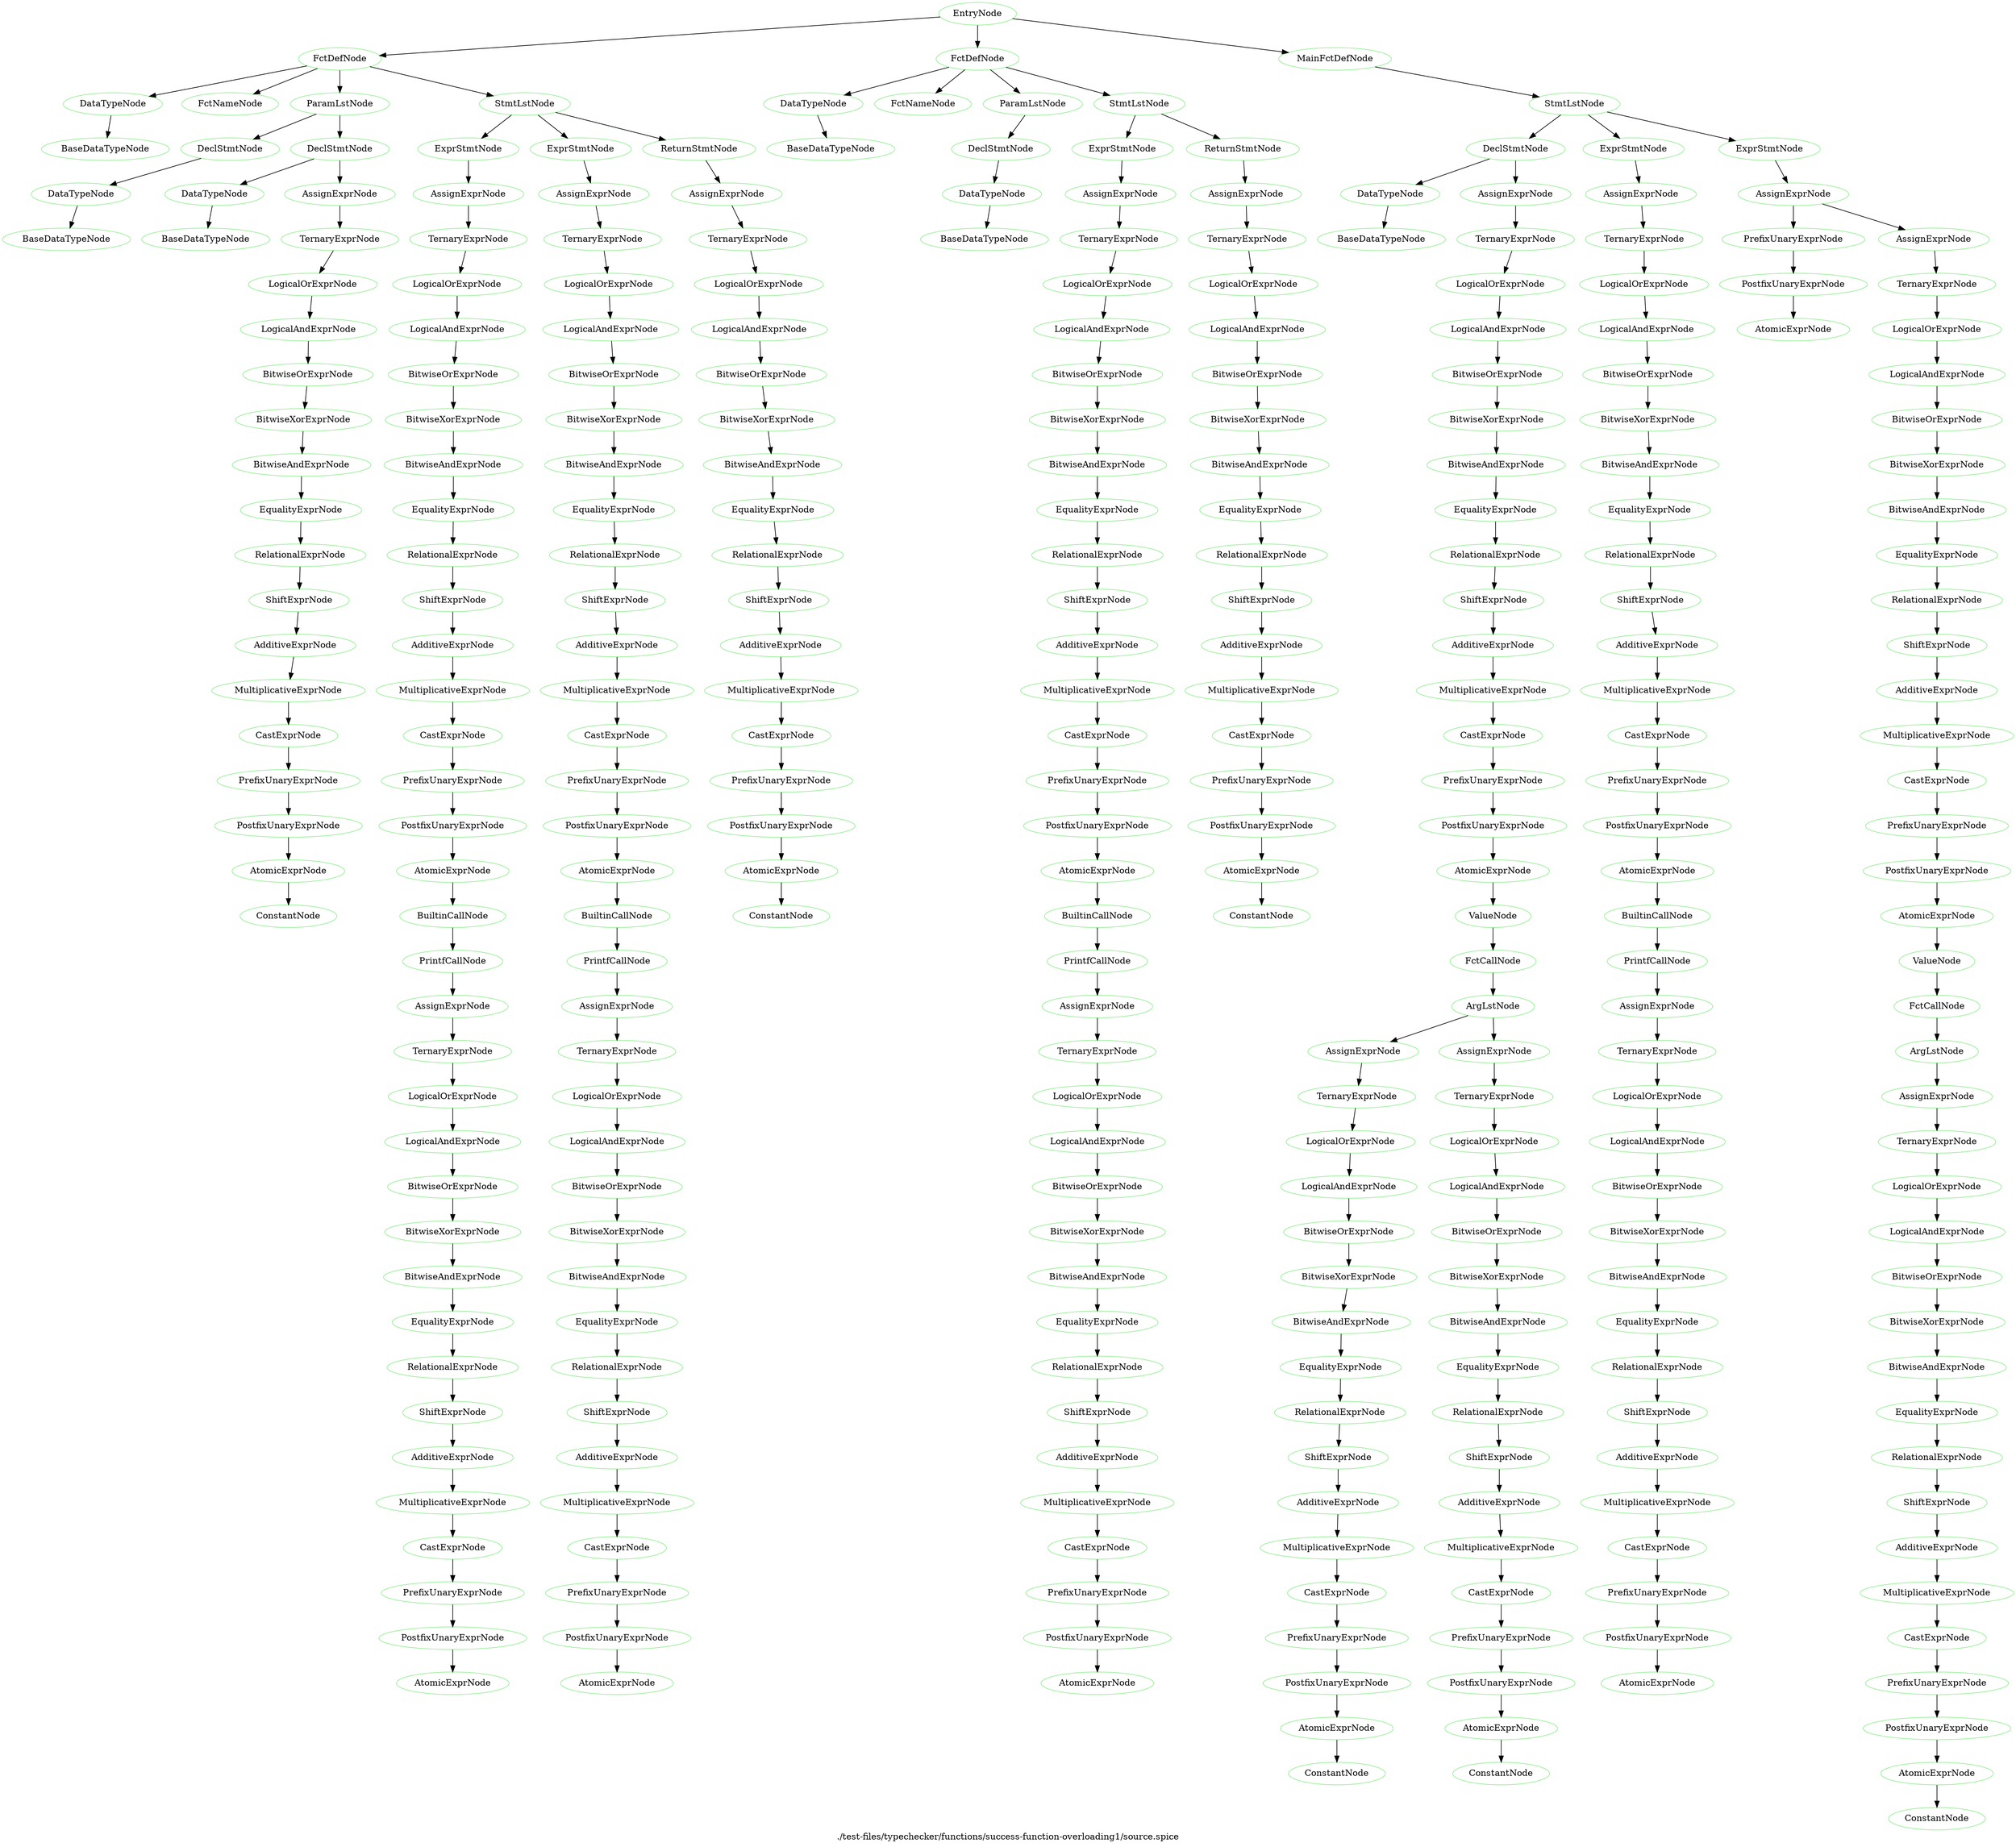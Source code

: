 digraph {
 rankdir="TB";
 label="./test-files/typechecker/functions/success-function-overloading1/source.spice";
 L1C1_EntryNode [color="lightgreen",label="EntryNode"];
 L1C1_FctDefNode [color="lightgreen",label="FctDefNode"];
 L1C1_EntryNode -> L1C1_FctDefNode;
 L1C3_DataTypeNode [color="lightgreen",label="DataTypeNode"];
 L1C1_FctDefNode -> L1C3_DataTypeNode;
 L1C3_BaseDataTypeNode [color="lightgreen",label="BaseDataTypeNode"];
 L1C3_DataTypeNode -> L1C3_BaseDataTypeNode;
 L1C11_FctNameNode [color="lightgreen",label="FctNameNode"];
 L1C1_FctDefNode -> L1C11_FctNameNode;
 L1C26_ParamLstNode [color="lightgreen",label="ParamLstNode"];
 L1C1_FctDefNode -> L1C26_ParamLstNode;
 L1C26_DeclStmtNode [color="lightgreen",label="DeclStmtNode"];
 L1C26_ParamLstNode -> L1C26_DeclStmtNode;
 L1C26_DataTypeNode [color="lightgreen",label="DataTypeNode"];
 L1C26_DeclStmtNode -> L1C26_DataTypeNode;
 L1C26_BaseDataTypeNode [color="lightgreen",label="BaseDataTypeNode"];
 L1C26_DataTypeNode -> L1C26_BaseDataTypeNode;
 L1C44_DeclStmtNode [color="lightgreen",label="DeclStmtNode"];
 L1C26_ParamLstNode -> L1C44_DeclStmtNode;
 L1C44_DataTypeNode [color="lightgreen",label="DataTypeNode"];
 L1C44_DeclStmtNode -> L1C44_DataTypeNode;
 L1C44_BaseDataTypeNode [color="lightgreen",label="BaseDataTypeNode"];
 L1C44_DataTypeNode -> L1C44_BaseDataTypeNode;
 L1C62_AssignExprNode [color="lightgreen",label="AssignExprNode"];
 L1C44_DeclStmtNode -> L1C62_AssignExprNode;
 L1C62_TernaryExprNode [color="lightgreen",label="TernaryExprNode"];
 L1C62_AssignExprNode -> L1C62_TernaryExprNode;
 L1C62_LogicalOrExprNode [color="lightgreen",label="LogicalOrExprNode"];
 L1C62_TernaryExprNode -> L1C62_LogicalOrExprNode;
 L1C62_LogicalAndExprNode [color="lightgreen",label="LogicalAndExprNode"];
 L1C62_LogicalOrExprNode -> L1C62_LogicalAndExprNode;
 L1C62_BitwiseOrExprNode [color="lightgreen",label="BitwiseOrExprNode"];
 L1C62_LogicalAndExprNode -> L1C62_BitwiseOrExprNode;
 L1C62_BitwiseXorExprNode [color="lightgreen",label="BitwiseXorExprNode"];
 L1C62_BitwiseOrExprNode -> L1C62_BitwiseXorExprNode;
 L1C62_BitwiseAndExprNode [color="lightgreen",label="BitwiseAndExprNode"];
 L1C62_BitwiseXorExprNode -> L1C62_BitwiseAndExprNode;
 L1C62_EqualityExprNode [color="lightgreen",label="EqualityExprNode"];
 L1C62_BitwiseAndExprNode -> L1C62_EqualityExprNode;
 L1C62_RelationalExprNode [color="lightgreen",label="RelationalExprNode"];
 L1C62_EqualityExprNode -> L1C62_RelationalExprNode;
 L1C62_ShiftExprNode [color="lightgreen",label="ShiftExprNode"];
 L1C62_RelationalExprNode -> L1C62_ShiftExprNode;
 L1C62_AdditiveExprNode [color="lightgreen",label="AdditiveExprNode"];
 L1C62_ShiftExprNode -> L1C62_AdditiveExprNode;
 L1C62_MultiplicativeExprNode [color="lightgreen",label="MultiplicativeExprNode"];
 L1C62_AdditiveExprNode -> L1C62_MultiplicativeExprNode;
 L1C62_CastExprNode [color="lightgreen",label="CastExprNode"];
 L1C62_MultiplicativeExprNode -> L1C62_CastExprNode;
 L1C62_PrefixUnaryExprNode [color="lightgreen",label="PrefixUnaryExprNode"];
 L1C62_CastExprNode -> L1C62_PrefixUnaryExprNode;
 L1C62_PostfixUnaryExprNode [color="lightgreen",label="PostfixUnaryExprNode"];
 L1C62_PrefixUnaryExprNode -> L1C62_PostfixUnaryExprNode;
 L1C62_AtomicExprNode [color="lightgreen",label="AtomicExprNode"];
 L1C62_PostfixUnaryExprNode -> L1C62_AtomicExprNode;
 L1C62_ConstantNode [color="lightgreen",label="ConstantNode"];
 L1C62_AtomicExprNode -> L1C62_ConstantNode;
 L1C68_StmtLstNode [color="lightgreen",label="StmtLstNode"];
 L1C1_FctDefNode -> L1C68_StmtLstNode;
 L2C5_ExprStmtNode [color="lightgreen",label="ExprStmtNode"];
 L1C68_StmtLstNode -> L2C5_ExprStmtNode;
 L2C5_AssignExprNode [color="lightgreen",label="AssignExprNode"];
 L2C5_ExprStmtNode -> L2C5_AssignExprNode;
 L2C5_TernaryExprNode [color="lightgreen",label="TernaryExprNode"];
 L2C5_AssignExprNode -> L2C5_TernaryExprNode;
 L2C5_LogicalOrExprNode [color="lightgreen",label="LogicalOrExprNode"];
 L2C5_TernaryExprNode -> L2C5_LogicalOrExprNode;
 L2C5_LogicalAndExprNode [color="lightgreen",label="LogicalAndExprNode"];
 L2C5_LogicalOrExprNode -> L2C5_LogicalAndExprNode;
 L2C5_BitwiseOrExprNode [color="lightgreen",label="BitwiseOrExprNode"];
 L2C5_LogicalAndExprNode -> L2C5_BitwiseOrExprNode;
 L2C5_BitwiseXorExprNode [color="lightgreen",label="BitwiseXorExprNode"];
 L2C5_BitwiseOrExprNode -> L2C5_BitwiseXorExprNode;
 L2C5_BitwiseAndExprNode [color="lightgreen",label="BitwiseAndExprNode"];
 L2C5_BitwiseXorExprNode -> L2C5_BitwiseAndExprNode;
 L2C5_EqualityExprNode [color="lightgreen",label="EqualityExprNode"];
 L2C5_BitwiseAndExprNode -> L2C5_EqualityExprNode;
 L2C5_RelationalExprNode [color="lightgreen",label="RelationalExprNode"];
 L2C5_EqualityExprNode -> L2C5_RelationalExprNode;
 L2C5_ShiftExprNode [color="lightgreen",label="ShiftExprNode"];
 L2C5_RelationalExprNode -> L2C5_ShiftExprNode;
 L2C5_AdditiveExprNode [color="lightgreen",label="AdditiveExprNode"];
 L2C5_ShiftExprNode -> L2C5_AdditiveExprNode;
 L2C5_MultiplicativeExprNode [color="lightgreen",label="MultiplicativeExprNode"];
 L2C5_AdditiveExprNode -> L2C5_MultiplicativeExprNode;
 L2C5_CastExprNode [color="lightgreen",label="CastExprNode"];
 L2C5_MultiplicativeExprNode -> L2C5_CastExprNode;
 L2C5_PrefixUnaryExprNode [color="lightgreen",label="PrefixUnaryExprNode"];
 L2C5_CastExprNode -> L2C5_PrefixUnaryExprNode;
 L2C5_PostfixUnaryExprNode [color="lightgreen",label="PostfixUnaryExprNode"];
 L2C5_PrefixUnaryExprNode -> L2C5_PostfixUnaryExprNode;
 L2C5_AtomicExprNode [color="lightgreen",label="AtomicExprNode"];
 L2C5_PostfixUnaryExprNode -> L2C5_AtomicExprNode;
 L2C5_BuiltinCallNode [color="lightgreen",label="BuiltinCallNode"];
 L2C5_AtomicExprNode -> L2C5_BuiltinCallNode;
 L2C5_PrintfCallNode [color="lightgreen",label="PrintfCallNode"];
 L2C5_BuiltinCallNode -> L2C5_PrintfCallNode;
 L2C31_AssignExprNode [color="lightgreen",label="AssignExprNode"];
 L2C5_PrintfCallNode -> L2C31_AssignExprNode;
 L2C31_TernaryExprNode [color="lightgreen",label="TernaryExprNode"];
 L2C31_AssignExprNode -> L2C31_TernaryExprNode;
 L2C31_LogicalOrExprNode [color="lightgreen",label="LogicalOrExprNode"];
 L2C31_TernaryExprNode -> L2C31_LogicalOrExprNode;
 L2C31_LogicalAndExprNode [color="lightgreen",label="LogicalAndExprNode"];
 L2C31_LogicalOrExprNode -> L2C31_LogicalAndExprNode;
 L2C31_BitwiseOrExprNode [color="lightgreen",label="BitwiseOrExprNode"];
 L2C31_LogicalAndExprNode -> L2C31_BitwiseOrExprNode;
 L2C31_BitwiseXorExprNode [color="lightgreen",label="BitwiseXorExprNode"];
 L2C31_BitwiseOrExprNode -> L2C31_BitwiseXorExprNode;
 L2C31_BitwiseAndExprNode [color="lightgreen",label="BitwiseAndExprNode"];
 L2C31_BitwiseXorExprNode -> L2C31_BitwiseAndExprNode;
 L2C31_EqualityExprNode [color="lightgreen",label="EqualityExprNode"];
 L2C31_BitwiseAndExprNode -> L2C31_EqualityExprNode;
 L2C31_RelationalExprNode [color="lightgreen",label="RelationalExprNode"];
 L2C31_EqualityExprNode -> L2C31_RelationalExprNode;
 L2C31_ShiftExprNode [color="lightgreen",label="ShiftExprNode"];
 L2C31_RelationalExprNode -> L2C31_ShiftExprNode;
 L2C31_AdditiveExprNode [color="lightgreen",label="AdditiveExprNode"];
 L2C31_ShiftExprNode -> L2C31_AdditiveExprNode;
 L2C31_MultiplicativeExprNode [color="lightgreen",label="MultiplicativeExprNode"];
 L2C31_AdditiveExprNode -> L2C31_MultiplicativeExprNode;
 L2C31_CastExprNode [color="lightgreen",label="CastExprNode"];
 L2C31_MultiplicativeExprNode -> L2C31_CastExprNode;
 L2C31_PrefixUnaryExprNode [color="lightgreen",label="PrefixUnaryExprNode"];
 L2C31_CastExprNode -> L2C31_PrefixUnaryExprNode;
 L2C31_PostfixUnaryExprNode [color="lightgreen",label="PostfixUnaryExprNode"];
 L2C31_PrefixUnaryExprNode -> L2C31_PostfixUnaryExprNode;
 L2C31_AtomicExprNode [color="lightgreen",label="AtomicExprNode"];
 L2C31_PostfixUnaryExprNode -> L2C31_AtomicExprNode;
 L3C5_ExprStmtNode [color="lightgreen",label="ExprStmtNode"];
 L1C68_StmtLstNode -> L3C5_ExprStmtNode;
 L3C5_AssignExprNode [color="lightgreen",label="AssignExprNode"];
 L3C5_ExprStmtNode -> L3C5_AssignExprNode;
 L3C5_TernaryExprNode [color="lightgreen",label="TernaryExprNode"];
 L3C5_AssignExprNode -> L3C5_TernaryExprNode;
 L3C5_LogicalOrExprNode [color="lightgreen",label="LogicalOrExprNode"];
 L3C5_TernaryExprNode -> L3C5_LogicalOrExprNode;
 L3C5_LogicalAndExprNode [color="lightgreen",label="LogicalAndExprNode"];
 L3C5_LogicalOrExprNode -> L3C5_LogicalAndExprNode;
 L3C5_BitwiseOrExprNode [color="lightgreen",label="BitwiseOrExprNode"];
 L3C5_LogicalAndExprNode -> L3C5_BitwiseOrExprNode;
 L3C5_BitwiseXorExprNode [color="lightgreen",label="BitwiseXorExprNode"];
 L3C5_BitwiseOrExprNode -> L3C5_BitwiseXorExprNode;
 L3C5_BitwiseAndExprNode [color="lightgreen",label="BitwiseAndExprNode"];
 L3C5_BitwiseXorExprNode -> L3C5_BitwiseAndExprNode;
 L3C5_EqualityExprNode [color="lightgreen",label="EqualityExprNode"];
 L3C5_BitwiseAndExprNode -> L3C5_EqualityExprNode;
 L3C5_RelationalExprNode [color="lightgreen",label="RelationalExprNode"];
 L3C5_EqualityExprNode -> L3C5_RelationalExprNode;
 L3C5_ShiftExprNode [color="lightgreen",label="ShiftExprNode"];
 L3C5_RelationalExprNode -> L3C5_ShiftExprNode;
 L3C5_AdditiveExprNode [color="lightgreen",label="AdditiveExprNode"];
 L3C5_ShiftExprNode -> L3C5_AdditiveExprNode;
 L3C5_MultiplicativeExprNode [color="lightgreen",label="MultiplicativeExprNode"];
 L3C5_AdditiveExprNode -> L3C5_MultiplicativeExprNode;
 L3C5_CastExprNode [color="lightgreen",label="CastExprNode"];
 L3C5_MultiplicativeExprNode -> L3C5_CastExprNode;
 L3C5_PrefixUnaryExprNode [color="lightgreen",label="PrefixUnaryExprNode"];
 L3C5_CastExprNode -> L3C5_PrefixUnaryExprNode;
 L3C5_PostfixUnaryExprNode [color="lightgreen",label="PostfixUnaryExprNode"];
 L3C5_PrefixUnaryExprNode -> L3C5_PostfixUnaryExprNode;
 L3C5_AtomicExprNode [color="lightgreen",label="AtomicExprNode"];
 L3C5_PostfixUnaryExprNode -> L3C5_AtomicExprNode;
 L3C5_BuiltinCallNode [color="lightgreen",label="BuiltinCallNode"];
 L3C5_AtomicExprNode -> L3C5_BuiltinCallNode;
 L3C5_PrintfCallNode [color="lightgreen",label="PrintfCallNode"];
 L3C5_BuiltinCallNode -> L3C5_PrintfCallNode;
 L3C30_AssignExprNode [color="lightgreen",label="AssignExprNode"];
 L3C5_PrintfCallNode -> L3C30_AssignExprNode;
 L3C30_TernaryExprNode [color="lightgreen",label="TernaryExprNode"];
 L3C30_AssignExprNode -> L3C30_TernaryExprNode;
 L3C30_LogicalOrExprNode [color="lightgreen",label="LogicalOrExprNode"];
 L3C30_TernaryExprNode -> L3C30_LogicalOrExprNode;
 L3C30_LogicalAndExprNode [color="lightgreen",label="LogicalAndExprNode"];
 L3C30_LogicalOrExprNode -> L3C30_LogicalAndExprNode;
 L3C30_BitwiseOrExprNode [color="lightgreen",label="BitwiseOrExprNode"];
 L3C30_LogicalAndExprNode -> L3C30_BitwiseOrExprNode;
 L3C30_BitwiseXorExprNode [color="lightgreen",label="BitwiseXorExprNode"];
 L3C30_BitwiseOrExprNode -> L3C30_BitwiseXorExprNode;
 L3C30_BitwiseAndExprNode [color="lightgreen",label="BitwiseAndExprNode"];
 L3C30_BitwiseXorExprNode -> L3C30_BitwiseAndExprNode;
 L3C30_EqualityExprNode [color="lightgreen",label="EqualityExprNode"];
 L3C30_BitwiseAndExprNode -> L3C30_EqualityExprNode;
 L3C30_RelationalExprNode [color="lightgreen",label="RelationalExprNode"];
 L3C30_EqualityExprNode -> L3C30_RelationalExprNode;
 L3C30_ShiftExprNode [color="lightgreen",label="ShiftExprNode"];
 L3C30_RelationalExprNode -> L3C30_ShiftExprNode;
 L3C30_AdditiveExprNode [color="lightgreen",label="AdditiveExprNode"];
 L3C30_ShiftExprNode -> L3C30_AdditiveExprNode;
 L3C30_MultiplicativeExprNode [color="lightgreen",label="MultiplicativeExprNode"];
 L3C30_AdditiveExprNode -> L3C30_MultiplicativeExprNode;
 L3C30_CastExprNode [color="lightgreen",label="CastExprNode"];
 L3C30_MultiplicativeExprNode -> L3C30_CastExprNode;
 L3C30_PrefixUnaryExprNode [color="lightgreen",label="PrefixUnaryExprNode"];
 L3C30_CastExprNode -> L3C30_PrefixUnaryExprNode;
 L3C30_PostfixUnaryExprNode [color="lightgreen",label="PostfixUnaryExprNode"];
 L3C30_PrefixUnaryExprNode -> L3C30_PostfixUnaryExprNode;
 L3C30_AtomicExprNode [color="lightgreen",label="AtomicExprNode"];
 L3C30_PostfixUnaryExprNode -> L3C30_AtomicExprNode;
 L4C5_ReturnStmtNode [color="lightgreen",label="ReturnStmtNode"];
 L1C68_StmtLstNode -> L4C5_ReturnStmtNode;
 L4C12_AssignExprNode [color="lightgreen",label="AssignExprNode"];
 L4C5_ReturnStmtNode -> L4C12_AssignExprNode;
 L4C12_TernaryExprNode [color="lightgreen",label="TernaryExprNode"];
 L4C12_AssignExprNode -> L4C12_TernaryExprNode;
 L4C12_LogicalOrExprNode [color="lightgreen",label="LogicalOrExprNode"];
 L4C12_TernaryExprNode -> L4C12_LogicalOrExprNode;
 L4C12_LogicalAndExprNode [color="lightgreen",label="LogicalAndExprNode"];
 L4C12_LogicalOrExprNode -> L4C12_LogicalAndExprNode;
 L4C12_BitwiseOrExprNode [color="lightgreen",label="BitwiseOrExprNode"];
 L4C12_LogicalAndExprNode -> L4C12_BitwiseOrExprNode;
 L4C12_BitwiseXorExprNode [color="lightgreen",label="BitwiseXorExprNode"];
 L4C12_BitwiseOrExprNode -> L4C12_BitwiseXorExprNode;
 L4C12_BitwiseAndExprNode [color="lightgreen",label="BitwiseAndExprNode"];
 L4C12_BitwiseXorExprNode -> L4C12_BitwiseAndExprNode;
 L4C12_EqualityExprNode [color="lightgreen",label="EqualityExprNode"];
 L4C12_BitwiseAndExprNode -> L4C12_EqualityExprNode;
 L4C12_RelationalExprNode [color="lightgreen",label="RelationalExprNode"];
 L4C12_EqualityExprNode -> L4C12_RelationalExprNode;
 L4C12_ShiftExprNode [color="lightgreen",label="ShiftExprNode"];
 L4C12_RelationalExprNode -> L4C12_ShiftExprNode;
 L4C12_AdditiveExprNode [color="lightgreen",label="AdditiveExprNode"];
 L4C12_ShiftExprNode -> L4C12_AdditiveExprNode;
 L4C12_MultiplicativeExprNode [color="lightgreen",label="MultiplicativeExprNode"];
 L4C12_AdditiveExprNode -> L4C12_MultiplicativeExprNode;
 L4C12_CastExprNode [color="lightgreen",label="CastExprNode"];
 L4C12_MultiplicativeExprNode -> L4C12_CastExprNode;
 L4C12_PrefixUnaryExprNode [color="lightgreen",label="PrefixUnaryExprNode"];
 L4C12_CastExprNode -> L4C12_PrefixUnaryExprNode;
 L4C12_PostfixUnaryExprNode [color="lightgreen",label="PostfixUnaryExprNode"];
 L4C12_PrefixUnaryExprNode -> L4C12_PostfixUnaryExprNode;
 L4C12_AtomicExprNode [color="lightgreen",label="AtomicExprNode"];
 L4C12_PostfixUnaryExprNode -> L4C12_AtomicExprNode;
 L4C12_ConstantNode [color="lightgreen",label="ConstantNode"];
 L4C12_AtomicExprNode -> L4C12_ConstantNode;
 L7C1_FctDefNode [color="lightgreen",label="FctDefNode"];
 L1C1_EntryNode -> L7C1_FctDefNode;
 L7C3_DataTypeNode [color="lightgreen",label="DataTypeNode"];
 L7C1_FctDefNode -> L7C3_DataTypeNode;
 L7C3_BaseDataTypeNode [color="lightgreen",label="BaseDataTypeNode"];
 L7C3_DataTypeNode -> L7C3_BaseDataTypeNode;
 L7C11_FctNameNode [color="lightgreen",label="FctNameNode"];
 L7C1_FctDefNode -> L7C11_FctNameNode;
 L7C26_ParamLstNode [color="lightgreen",label="ParamLstNode"];
 L7C1_FctDefNode -> L7C26_ParamLstNode;
 L7C26_DeclStmtNode [color="lightgreen",label="DeclStmtNode"];
 L7C26_ParamLstNode -> L7C26_DeclStmtNode;
 L7C26_DataTypeNode [color="lightgreen",label="DataTypeNode"];
 L7C26_DeclStmtNode -> L7C26_DataTypeNode;
 L7C26_BaseDataTypeNode [color="lightgreen",label="BaseDataTypeNode"];
 L7C26_DataTypeNode -> L7C26_BaseDataTypeNode;
 L7C45_StmtLstNode [color="lightgreen",label="StmtLstNode"];
 L7C1_FctDefNode -> L7C45_StmtLstNode;
 L8C5_ExprStmtNode [color="lightgreen",label="ExprStmtNode"];
 L7C45_StmtLstNode -> L8C5_ExprStmtNode;
 L8C5_AssignExprNode [color="lightgreen",label="AssignExprNode"];
 L8C5_ExprStmtNode -> L8C5_AssignExprNode;
 L8C5_TernaryExprNode [color="lightgreen",label="TernaryExprNode"];
 L8C5_AssignExprNode -> L8C5_TernaryExprNode;
 L8C5_LogicalOrExprNode [color="lightgreen",label="LogicalOrExprNode"];
 L8C5_TernaryExprNode -> L8C5_LogicalOrExprNode;
 L8C5_LogicalAndExprNode [color="lightgreen",label="LogicalAndExprNode"];
 L8C5_LogicalOrExprNode -> L8C5_LogicalAndExprNode;
 L8C5_BitwiseOrExprNode [color="lightgreen",label="BitwiseOrExprNode"];
 L8C5_LogicalAndExprNode -> L8C5_BitwiseOrExprNode;
 L8C5_BitwiseXorExprNode [color="lightgreen",label="BitwiseXorExprNode"];
 L8C5_BitwiseOrExprNode -> L8C5_BitwiseXorExprNode;
 L8C5_BitwiseAndExprNode [color="lightgreen",label="BitwiseAndExprNode"];
 L8C5_BitwiseXorExprNode -> L8C5_BitwiseAndExprNode;
 L8C5_EqualityExprNode [color="lightgreen",label="EqualityExprNode"];
 L8C5_BitwiseAndExprNode -> L8C5_EqualityExprNode;
 L8C5_RelationalExprNode [color="lightgreen",label="RelationalExprNode"];
 L8C5_EqualityExprNode -> L8C5_RelationalExprNode;
 L8C5_ShiftExprNode [color="lightgreen",label="ShiftExprNode"];
 L8C5_RelationalExprNode -> L8C5_ShiftExprNode;
 L8C5_AdditiveExprNode [color="lightgreen",label="AdditiveExprNode"];
 L8C5_ShiftExprNode -> L8C5_AdditiveExprNode;
 L8C5_MultiplicativeExprNode [color="lightgreen",label="MultiplicativeExprNode"];
 L8C5_AdditiveExprNode -> L8C5_MultiplicativeExprNode;
 L8C5_CastExprNode [color="lightgreen",label="CastExprNode"];
 L8C5_MultiplicativeExprNode -> L8C5_CastExprNode;
 L8C5_PrefixUnaryExprNode [color="lightgreen",label="PrefixUnaryExprNode"];
 L8C5_CastExprNode -> L8C5_PrefixUnaryExprNode;
 L8C5_PostfixUnaryExprNode [color="lightgreen",label="PostfixUnaryExprNode"];
 L8C5_PrefixUnaryExprNode -> L8C5_PostfixUnaryExprNode;
 L8C5_AtomicExprNode [color="lightgreen",label="AtomicExprNode"];
 L8C5_PostfixUnaryExprNode -> L8C5_AtomicExprNode;
 L8C5_BuiltinCallNode [color="lightgreen",label="BuiltinCallNode"];
 L8C5_AtomicExprNode -> L8C5_BuiltinCallNode;
 L8C5_PrintfCallNode [color="lightgreen",label="PrintfCallNode"];
 L8C5_BuiltinCallNode -> L8C5_PrintfCallNode;
 L8C26_AssignExprNode [color="lightgreen",label="AssignExprNode"];
 L8C5_PrintfCallNode -> L8C26_AssignExprNode;
 L8C26_TernaryExprNode [color="lightgreen",label="TernaryExprNode"];
 L8C26_AssignExprNode -> L8C26_TernaryExprNode;
 L8C26_LogicalOrExprNode [color="lightgreen",label="LogicalOrExprNode"];
 L8C26_TernaryExprNode -> L8C26_LogicalOrExprNode;
 L8C26_LogicalAndExprNode [color="lightgreen",label="LogicalAndExprNode"];
 L8C26_LogicalOrExprNode -> L8C26_LogicalAndExprNode;
 L8C26_BitwiseOrExprNode [color="lightgreen",label="BitwiseOrExprNode"];
 L8C26_LogicalAndExprNode -> L8C26_BitwiseOrExprNode;
 L8C26_BitwiseXorExprNode [color="lightgreen",label="BitwiseXorExprNode"];
 L8C26_BitwiseOrExprNode -> L8C26_BitwiseXorExprNode;
 L8C26_BitwiseAndExprNode [color="lightgreen",label="BitwiseAndExprNode"];
 L8C26_BitwiseXorExprNode -> L8C26_BitwiseAndExprNode;
 L8C26_EqualityExprNode [color="lightgreen",label="EqualityExprNode"];
 L8C26_BitwiseAndExprNode -> L8C26_EqualityExprNode;
 L8C26_RelationalExprNode [color="lightgreen",label="RelationalExprNode"];
 L8C26_EqualityExprNode -> L8C26_RelationalExprNode;
 L8C26_ShiftExprNode [color="lightgreen",label="ShiftExprNode"];
 L8C26_RelationalExprNode -> L8C26_ShiftExprNode;
 L8C26_AdditiveExprNode [color="lightgreen",label="AdditiveExprNode"];
 L8C26_ShiftExprNode -> L8C26_AdditiveExprNode;
 L8C26_MultiplicativeExprNode [color="lightgreen",label="MultiplicativeExprNode"];
 L8C26_AdditiveExprNode -> L8C26_MultiplicativeExprNode;
 L8C26_CastExprNode [color="lightgreen",label="CastExprNode"];
 L8C26_MultiplicativeExprNode -> L8C26_CastExprNode;
 L8C26_PrefixUnaryExprNode [color="lightgreen",label="PrefixUnaryExprNode"];
 L8C26_CastExprNode -> L8C26_PrefixUnaryExprNode;
 L8C26_PostfixUnaryExprNode [color="lightgreen",label="PostfixUnaryExprNode"];
 L8C26_PrefixUnaryExprNode -> L8C26_PostfixUnaryExprNode;
 L8C26_AtomicExprNode [color="lightgreen",label="AtomicExprNode"];
 L8C26_PostfixUnaryExprNode -> L8C26_AtomicExprNode;
 L9C5_ReturnStmtNode [color="lightgreen",label="ReturnStmtNode"];
 L7C45_StmtLstNode -> L9C5_ReturnStmtNode;
 L9C12_AssignExprNode [color="lightgreen",label="AssignExprNode"];
 L9C5_ReturnStmtNode -> L9C12_AssignExprNode;
 L9C12_TernaryExprNode [color="lightgreen",label="TernaryExprNode"];
 L9C12_AssignExprNode -> L9C12_TernaryExprNode;
 L9C12_LogicalOrExprNode [color="lightgreen",label="LogicalOrExprNode"];
 L9C12_TernaryExprNode -> L9C12_LogicalOrExprNode;
 L9C12_LogicalAndExprNode [color="lightgreen",label="LogicalAndExprNode"];
 L9C12_LogicalOrExprNode -> L9C12_LogicalAndExprNode;
 L9C12_BitwiseOrExprNode [color="lightgreen",label="BitwiseOrExprNode"];
 L9C12_LogicalAndExprNode -> L9C12_BitwiseOrExprNode;
 L9C12_BitwiseXorExprNode [color="lightgreen",label="BitwiseXorExprNode"];
 L9C12_BitwiseOrExprNode -> L9C12_BitwiseXorExprNode;
 L9C12_BitwiseAndExprNode [color="lightgreen",label="BitwiseAndExprNode"];
 L9C12_BitwiseXorExprNode -> L9C12_BitwiseAndExprNode;
 L9C12_EqualityExprNode [color="lightgreen",label="EqualityExprNode"];
 L9C12_BitwiseAndExprNode -> L9C12_EqualityExprNode;
 L9C12_RelationalExprNode [color="lightgreen",label="RelationalExprNode"];
 L9C12_EqualityExprNode -> L9C12_RelationalExprNode;
 L9C12_ShiftExprNode [color="lightgreen",label="ShiftExprNode"];
 L9C12_RelationalExprNode -> L9C12_ShiftExprNode;
 L9C12_AdditiveExprNode [color="lightgreen",label="AdditiveExprNode"];
 L9C12_ShiftExprNode -> L9C12_AdditiveExprNode;
 L9C12_MultiplicativeExprNode [color="lightgreen",label="MultiplicativeExprNode"];
 L9C12_AdditiveExprNode -> L9C12_MultiplicativeExprNode;
 L9C12_CastExprNode [color="lightgreen",label="CastExprNode"];
 L9C12_MultiplicativeExprNode -> L9C12_CastExprNode;
 L9C12_PrefixUnaryExprNode [color="lightgreen",label="PrefixUnaryExprNode"];
 L9C12_CastExprNode -> L9C12_PrefixUnaryExprNode;
 L9C12_PostfixUnaryExprNode [color="lightgreen",label="PostfixUnaryExprNode"];
 L9C12_PrefixUnaryExprNode -> L9C12_PostfixUnaryExprNode;
 L9C12_AtomicExprNode [color="lightgreen",label="AtomicExprNode"];
 L9C12_PostfixUnaryExprNode -> L9C12_AtomicExprNode;
 L9C12_ConstantNode [color="lightgreen",label="ConstantNode"];
 L9C12_AtomicExprNode -> L9C12_ConstantNode;
 L12C1_MainFctDefNode [color="lightgreen",label="MainFctDefNode"];
 L1C1_EntryNode -> L12C1_MainFctDefNode;
 L12C15_StmtLstNode [color="lightgreen",label="StmtLstNode"];
 L12C1_MainFctDefNode -> L12C15_StmtLstNode;
 L13C5_DeclStmtNode [color="lightgreen",label="DeclStmtNode"];
 L12C15_StmtLstNode -> L13C5_DeclStmtNode;
 L13C5_DataTypeNode [color="lightgreen",label="DataTypeNode"];
 L13C5_DeclStmtNode -> L13C5_DataTypeNode;
 L13C5_BaseDataTypeNode [color="lightgreen",label="BaseDataTypeNode"];
 L13C5_DataTypeNode -> L13C5_BaseDataTypeNode;
 L13C15_AssignExprNode [color="lightgreen",label="AssignExprNode"];
 L13C5_DeclStmtNode -> L13C15_AssignExprNode;
 L13C15_TernaryExprNode [color="lightgreen",label="TernaryExprNode"];
 L13C15_AssignExprNode -> L13C15_TernaryExprNode;
 L13C15_LogicalOrExprNode [color="lightgreen",label="LogicalOrExprNode"];
 L13C15_TernaryExprNode -> L13C15_LogicalOrExprNode;
 L13C15_LogicalAndExprNode [color="lightgreen",label="LogicalAndExprNode"];
 L13C15_LogicalOrExprNode -> L13C15_LogicalAndExprNode;
 L13C15_BitwiseOrExprNode [color="lightgreen",label="BitwiseOrExprNode"];
 L13C15_LogicalAndExprNode -> L13C15_BitwiseOrExprNode;
 L13C15_BitwiseXorExprNode [color="lightgreen",label="BitwiseXorExprNode"];
 L13C15_BitwiseOrExprNode -> L13C15_BitwiseXorExprNode;
 L13C15_BitwiseAndExprNode [color="lightgreen",label="BitwiseAndExprNode"];
 L13C15_BitwiseXorExprNode -> L13C15_BitwiseAndExprNode;
 L13C15_EqualityExprNode [color="lightgreen",label="EqualityExprNode"];
 L13C15_BitwiseAndExprNode -> L13C15_EqualityExprNode;
 L13C15_RelationalExprNode [color="lightgreen",label="RelationalExprNode"];
 L13C15_EqualityExprNode -> L13C15_RelationalExprNode;
 L13C15_ShiftExprNode [color="lightgreen",label="ShiftExprNode"];
 L13C15_RelationalExprNode -> L13C15_ShiftExprNode;
 L13C15_AdditiveExprNode [color="lightgreen",label="AdditiveExprNode"];
 L13C15_ShiftExprNode -> L13C15_AdditiveExprNode;
 L13C15_MultiplicativeExprNode [color="lightgreen",label="MultiplicativeExprNode"];
 L13C15_AdditiveExprNode -> L13C15_MultiplicativeExprNode;
 L13C15_CastExprNode [color="lightgreen",label="CastExprNode"];
 L13C15_MultiplicativeExprNode -> L13C15_CastExprNode;
 L13C15_PrefixUnaryExprNode [color="lightgreen",label="PrefixUnaryExprNode"];
 L13C15_CastExprNode -> L13C15_PrefixUnaryExprNode;
 L13C15_PostfixUnaryExprNode [color="lightgreen",label="PostfixUnaryExprNode"];
 L13C15_PrefixUnaryExprNode -> L13C15_PostfixUnaryExprNode;
 L13C15_AtomicExprNode [color="lightgreen",label="AtomicExprNode"];
 L13C15_PostfixUnaryExprNode -> L13C15_AtomicExprNode;
 L13C15_ValueNode [color="lightgreen",label="ValueNode"];
 L13C15_AtomicExprNode -> L13C15_ValueNode;
 L13C15_FctCallNode [color="lightgreen",label="FctCallNode"];
 L13C15_ValueNode -> L13C15_FctCallNode;
 L13C30_ArgLstNode [color="lightgreen",label="ArgLstNode"];
 L13C15_FctCallNode -> L13C30_ArgLstNode;
 L13C30_AssignExprNode [color="lightgreen",label="AssignExprNode"];
 L13C30_ArgLstNode -> L13C30_AssignExprNode;
 L13C30_TernaryExprNode [color="lightgreen",label="TernaryExprNode"];
 L13C30_AssignExprNode -> L13C30_TernaryExprNode;
 L13C30_LogicalOrExprNode [color="lightgreen",label="LogicalOrExprNode"];
 L13C30_TernaryExprNode -> L13C30_LogicalOrExprNode;
 L13C30_LogicalAndExprNode [color="lightgreen",label="LogicalAndExprNode"];
 L13C30_LogicalOrExprNode -> L13C30_LogicalAndExprNode;
 L13C30_BitwiseOrExprNode [color="lightgreen",label="BitwiseOrExprNode"];
 L13C30_LogicalAndExprNode -> L13C30_BitwiseOrExprNode;
 L13C30_BitwiseXorExprNode [color="lightgreen",label="BitwiseXorExprNode"];
 L13C30_BitwiseOrExprNode -> L13C30_BitwiseXorExprNode;
 L13C30_BitwiseAndExprNode [color="lightgreen",label="BitwiseAndExprNode"];
 L13C30_BitwiseXorExprNode -> L13C30_BitwiseAndExprNode;
 L13C30_EqualityExprNode [color="lightgreen",label="EqualityExprNode"];
 L13C30_BitwiseAndExprNode -> L13C30_EqualityExprNode;
 L13C30_RelationalExprNode [color="lightgreen",label="RelationalExprNode"];
 L13C30_EqualityExprNode -> L13C30_RelationalExprNode;
 L13C30_ShiftExprNode [color="lightgreen",label="ShiftExprNode"];
 L13C30_RelationalExprNode -> L13C30_ShiftExprNode;
 L13C30_AdditiveExprNode [color="lightgreen",label="AdditiveExprNode"];
 L13C30_ShiftExprNode -> L13C30_AdditiveExprNode;
 L13C30_MultiplicativeExprNode [color="lightgreen",label="MultiplicativeExprNode"];
 L13C30_AdditiveExprNode -> L13C30_MultiplicativeExprNode;
 L13C30_CastExprNode [color="lightgreen",label="CastExprNode"];
 L13C30_MultiplicativeExprNode -> L13C30_CastExprNode;
 L13C30_PrefixUnaryExprNode [color="lightgreen",label="PrefixUnaryExprNode"];
 L13C30_CastExprNode -> L13C30_PrefixUnaryExprNode;
 L13C30_PostfixUnaryExprNode [color="lightgreen",label="PostfixUnaryExprNode"];
 L13C30_PrefixUnaryExprNode -> L13C30_PostfixUnaryExprNode;
 L13C30_AtomicExprNode [color="lightgreen",label="AtomicExprNode"];
 L13C30_PostfixUnaryExprNode -> L13C30_AtomicExprNode;
 L13C30_ConstantNode [color="lightgreen",label="ConstantNode"];
 L13C30_AtomicExprNode -> L13C30_ConstantNode;
 L13C33_AssignExprNode [color="lightgreen",label="AssignExprNode"];
 L13C30_ArgLstNode -> L13C33_AssignExprNode;
 L13C33_TernaryExprNode [color="lightgreen",label="TernaryExprNode"];
 L13C33_AssignExprNode -> L13C33_TernaryExprNode;
 L13C33_LogicalOrExprNode [color="lightgreen",label="LogicalOrExprNode"];
 L13C33_TernaryExprNode -> L13C33_LogicalOrExprNode;
 L13C33_LogicalAndExprNode [color="lightgreen",label="LogicalAndExprNode"];
 L13C33_LogicalOrExprNode -> L13C33_LogicalAndExprNode;
 L13C33_BitwiseOrExprNode [color="lightgreen",label="BitwiseOrExprNode"];
 L13C33_LogicalAndExprNode -> L13C33_BitwiseOrExprNode;
 L13C33_BitwiseXorExprNode [color="lightgreen",label="BitwiseXorExprNode"];
 L13C33_BitwiseOrExprNode -> L13C33_BitwiseXorExprNode;
 L13C33_BitwiseAndExprNode [color="lightgreen",label="BitwiseAndExprNode"];
 L13C33_BitwiseXorExprNode -> L13C33_BitwiseAndExprNode;
 L13C33_EqualityExprNode [color="lightgreen",label="EqualityExprNode"];
 L13C33_BitwiseAndExprNode -> L13C33_EqualityExprNode;
 L13C33_RelationalExprNode [color="lightgreen",label="RelationalExprNode"];
 L13C33_EqualityExprNode -> L13C33_RelationalExprNode;
 L13C33_ShiftExprNode [color="lightgreen",label="ShiftExprNode"];
 L13C33_RelationalExprNode -> L13C33_ShiftExprNode;
 L13C33_AdditiveExprNode [color="lightgreen",label="AdditiveExprNode"];
 L13C33_ShiftExprNode -> L13C33_AdditiveExprNode;
 L13C33_MultiplicativeExprNode [color="lightgreen",label="MultiplicativeExprNode"];
 L13C33_AdditiveExprNode -> L13C33_MultiplicativeExprNode;
 L13C33_CastExprNode [color="lightgreen",label="CastExprNode"];
 L13C33_MultiplicativeExprNode -> L13C33_CastExprNode;
 L13C33_PrefixUnaryExprNode [color="lightgreen",label="PrefixUnaryExprNode"];
 L13C33_CastExprNode -> L13C33_PrefixUnaryExprNode;
 L13C33_PostfixUnaryExprNode [color="lightgreen",label="PostfixUnaryExprNode"];
 L13C33_PrefixUnaryExprNode -> L13C33_PostfixUnaryExprNode;
 L13C33_AtomicExprNode [color="lightgreen",label="AtomicExprNode"];
 L13C33_PostfixUnaryExprNode -> L13C33_AtomicExprNode;
 L13C33_ConstantNode [color="lightgreen",label="ConstantNode"];
 L13C33_AtomicExprNode -> L13C33_ConstantNode;
 L14C5_ExprStmtNode [color="lightgreen",label="ExprStmtNode"];
 L12C15_StmtLstNode -> L14C5_ExprStmtNode;
 L14C5_AssignExprNode [color="lightgreen",label="AssignExprNode"];
 L14C5_ExprStmtNode -> L14C5_AssignExprNode;
 L14C5_TernaryExprNode [color="lightgreen",label="TernaryExprNode"];
 L14C5_AssignExprNode -> L14C5_TernaryExprNode;
 L14C5_LogicalOrExprNode [color="lightgreen",label="LogicalOrExprNode"];
 L14C5_TernaryExprNode -> L14C5_LogicalOrExprNode;
 L14C5_LogicalAndExprNode [color="lightgreen",label="LogicalAndExprNode"];
 L14C5_LogicalOrExprNode -> L14C5_LogicalAndExprNode;
 L14C5_BitwiseOrExprNode [color="lightgreen",label="BitwiseOrExprNode"];
 L14C5_LogicalAndExprNode -> L14C5_BitwiseOrExprNode;
 L14C5_BitwiseXorExprNode [color="lightgreen",label="BitwiseXorExprNode"];
 L14C5_BitwiseOrExprNode -> L14C5_BitwiseXorExprNode;
 L14C5_BitwiseAndExprNode [color="lightgreen",label="BitwiseAndExprNode"];
 L14C5_BitwiseXorExprNode -> L14C5_BitwiseAndExprNode;
 L14C5_EqualityExprNode [color="lightgreen",label="EqualityExprNode"];
 L14C5_BitwiseAndExprNode -> L14C5_EqualityExprNode;
 L14C5_RelationalExprNode [color="lightgreen",label="RelationalExprNode"];
 L14C5_EqualityExprNode -> L14C5_RelationalExprNode;
 L14C5_ShiftExprNode [color="lightgreen",label="ShiftExprNode"];
 L14C5_RelationalExprNode -> L14C5_ShiftExprNode;
 L14C5_AdditiveExprNode [color="lightgreen",label="AdditiveExprNode"];
 L14C5_ShiftExprNode -> L14C5_AdditiveExprNode;
 L14C5_MultiplicativeExprNode [color="lightgreen",label="MultiplicativeExprNode"];
 L14C5_AdditiveExprNode -> L14C5_MultiplicativeExprNode;
 L14C5_CastExprNode [color="lightgreen",label="CastExprNode"];
 L14C5_MultiplicativeExprNode -> L14C5_CastExprNode;
 L14C5_PrefixUnaryExprNode [color="lightgreen",label="PrefixUnaryExprNode"];
 L14C5_CastExprNode -> L14C5_PrefixUnaryExprNode;
 L14C5_PostfixUnaryExprNode [color="lightgreen",label="PostfixUnaryExprNode"];
 L14C5_PrefixUnaryExprNode -> L14C5_PostfixUnaryExprNode;
 L14C5_AtomicExprNode [color="lightgreen",label="AtomicExprNode"];
 L14C5_PostfixUnaryExprNode -> L14C5_AtomicExprNode;
 L14C5_BuiltinCallNode [color="lightgreen",label="BuiltinCallNode"];
 L14C5_AtomicExprNode -> L14C5_BuiltinCallNode;
 L14C5_PrintfCallNode [color="lightgreen",label="PrintfCallNode"];
 L14C5_BuiltinCallNode -> L14C5_PrintfCallNode;
 L14C28_AssignExprNode [color="lightgreen",label="AssignExprNode"];
 L14C5_PrintfCallNode -> L14C28_AssignExprNode;
 L14C28_TernaryExprNode [color="lightgreen",label="TernaryExprNode"];
 L14C28_AssignExprNode -> L14C28_TernaryExprNode;
 L14C28_LogicalOrExprNode [color="lightgreen",label="LogicalOrExprNode"];
 L14C28_TernaryExprNode -> L14C28_LogicalOrExprNode;
 L14C28_LogicalAndExprNode [color="lightgreen",label="LogicalAndExprNode"];
 L14C28_LogicalOrExprNode -> L14C28_LogicalAndExprNode;
 L14C28_BitwiseOrExprNode [color="lightgreen",label="BitwiseOrExprNode"];
 L14C28_LogicalAndExprNode -> L14C28_BitwiseOrExprNode;
 L14C28_BitwiseXorExprNode [color="lightgreen",label="BitwiseXorExprNode"];
 L14C28_BitwiseOrExprNode -> L14C28_BitwiseXorExprNode;
 L14C28_BitwiseAndExprNode [color="lightgreen",label="BitwiseAndExprNode"];
 L14C28_BitwiseXorExprNode -> L14C28_BitwiseAndExprNode;
 L14C28_EqualityExprNode [color="lightgreen",label="EqualityExprNode"];
 L14C28_BitwiseAndExprNode -> L14C28_EqualityExprNode;
 L14C28_RelationalExprNode [color="lightgreen",label="RelationalExprNode"];
 L14C28_EqualityExprNode -> L14C28_RelationalExprNode;
 L14C28_ShiftExprNode [color="lightgreen",label="ShiftExprNode"];
 L14C28_RelationalExprNode -> L14C28_ShiftExprNode;
 L14C28_AdditiveExprNode [color="lightgreen",label="AdditiveExprNode"];
 L14C28_ShiftExprNode -> L14C28_AdditiveExprNode;
 L14C28_MultiplicativeExprNode [color="lightgreen",label="MultiplicativeExprNode"];
 L14C28_AdditiveExprNode -> L14C28_MultiplicativeExprNode;
 L14C28_CastExprNode [color="lightgreen",label="CastExprNode"];
 L14C28_MultiplicativeExprNode -> L14C28_CastExprNode;
 L14C28_PrefixUnaryExprNode [color="lightgreen",label="PrefixUnaryExprNode"];
 L14C28_CastExprNode -> L14C28_PrefixUnaryExprNode;
 L14C28_PostfixUnaryExprNode [color="lightgreen",label="PostfixUnaryExprNode"];
 L14C28_PrefixUnaryExprNode -> L14C28_PostfixUnaryExprNode;
 L14C28_AtomicExprNode [color="lightgreen",label="AtomicExprNode"];
 L14C28_PostfixUnaryExprNode -> L14C28_AtomicExprNode;
 L15C5_ExprStmtNode [color="lightgreen",label="ExprStmtNode"];
 L12C15_StmtLstNode -> L15C5_ExprStmtNode;
 L15C5_AssignExprNode [color="lightgreen",label="AssignExprNode"];
 L15C5_ExprStmtNode -> L15C5_AssignExprNode;
 L15C5_PrefixUnaryExprNode [color="lightgreen",label="PrefixUnaryExprNode"];
 L15C5_AssignExprNode -> L15C5_PrefixUnaryExprNode;
 L15C5_PostfixUnaryExprNode [color="lightgreen",label="PostfixUnaryExprNode"];
 L15C5_PrefixUnaryExprNode -> L15C5_PostfixUnaryExprNode;
 L15C5_AtomicExprNode [color="lightgreen",label="AtomicExprNode"];
 L15C5_PostfixUnaryExprNode -> L15C5_AtomicExprNode;
 L15C11_AssignExprNode [color="lightgreen",label="AssignExprNode"];
 L15C5_AssignExprNode -> L15C11_AssignExprNode;
 L15C11_TernaryExprNode [color="lightgreen",label="TernaryExprNode"];
 L15C11_AssignExprNode -> L15C11_TernaryExprNode;
 L15C11_LogicalOrExprNode [color="lightgreen",label="LogicalOrExprNode"];
 L15C11_TernaryExprNode -> L15C11_LogicalOrExprNode;
 L15C11_LogicalAndExprNode [color="lightgreen",label="LogicalAndExprNode"];
 L15C11_LogicalOrExprNode -> L15C11_LogicalAndExprNode;
 L15C11_BitwiseOrExprNode [color="lightgreen",label="BitwiseOrExprNode"];
 L15C11_LogicalAndExprNode -> L15C11_BitwiseOrExprNode;
 L15C11_BitwiseXorExprNode [color="lightgreen",label="BitwiseXorExprNode"];
 L15C11_BitwiseOrExprNode -> L15C11_BitwiseXorExprNode;
 L15C11_BitwiseAndExprNode [color="lightgreen",label="BitwiseAndExprNode"];
 L15C11_BitwiseXorExprNode -> L15C11_BitwiseAndExprNode;
 L15C11_EqualityExprNode [color="lightgreen",label="EqualityExprNode"];
 L15C11_BitwiseAndExprNode -> L15C11_EqualityExprNode;
 L15C11_RelationalExprNode [color="lightgreen",label="RelationalExprNode"];
 L15C11_EqualityExprNode -> L15C11_RelationalExprNode;
 L15C11_ShiftExprNode [color="lightgreen",label="ShiftExprNode"];
 L15C11_RelationalExprNode -> L15C11_ShiftExprNode;
 L15C11_AdditiveExprNode [color="lightgreen",label="AdditiveExprNode"];
 L15C11_ShiftExprNode -> L15C11_AdditiveExprNode;
 L15C11_MultiplicativeExprNode [color="lightgreen",label="MultiplicativeExprNode"];
 L15C11_AdditiveExprNode -> L15C11_MultiplicativeExprNode;
 L15C11_CastExprNode [color="lightgreen",label="CastExprNode"];
 L15C11_MultiplicativeExprNode -> L15C11_CastExprNode;
 L15C11_PrefixUnaryExprNode [color="lightgreen",label="PrefixUnaryExprNode"];
 L15C11_CastExprNode -> L15C11_PrefixUnaryExprNode;
 L15C11_PostfixUnaryExprNode [color="lightgreen",label="PostfixUnaryExprNode"];
 L15C11_PrefixUnaryExprNode -> L15C11_PostfixUnaryExprNode;
 L15C11_AtomicExprNode [color="lightgreen",label="AtomicExprNode"];
 L15C11_PostfixUnaryExprNode -> L15C11_AtomicExprNode;
 L15C11_ValueNode [color="lightgreen",label="ValueNode"];
 L15C11_AtomicExprNode -> L15C11_ValueNode;
 L15C11_FctCallNode [color="lightgreen",label="FctCallNode"];
 L15C11_ValueNode -> L15C11_FctCallNode;
 L15C26_ArgLstNode [color="lightgreen",label="ArgLstNode"];
 L15C11_FctCallNode -> L15C26_ArgLstNode;
 L15C26_AssignExprNode [color="lightgreen",label="AssignExprNode"];
 L15C26_ArgLstNode -> L15C26_AssignExprNode;
 L15C26_TernaryExprNode [color="lightgreen",label="TernaryExprNode"];
 L15C26_AssignExprNode -> L15C26_TernaryExprNode;
 L15C26_LogicalOrExprNode [color="lightgreen",label="LogicalOrExprNode"];
 L15C26_TernaryExprNode -> L15C26_LogicalOrExprNode;
 L15C26_LogicalAndExprNode [color="lightgreen",label="LogicalAndExprNode"];
 L15C26_LogicalOrExprNode -> L15C26_LogicalAndExprNode;
 L15C26_BitwiseOrExprNode [color="lightgreen",label="BitwiseOrExprNode"];
 L15C26_LogicalAndExprNode -> L15C26_BitwiseOrExprNode;
 L15C26_BitwiseXorExprNode [color="lightgreen",label="BitwiseXorExprNode"];
 L15C26_BitwiseOrExprNode -> L15C26_BitwiseXorExprNode;
 L15C26_BitwiseAndExprNode [color="lightgreen",label="BitwiseAndExprNode"];
 L15C26_BitwiseXorExprNode -> L15C26_BitwiseAndExprNode;
 L15C26_EqualityExprNode [color="lightgreen",label="EqualityExprNode"];
 L15C26_BitwiseAndExprNode -> L15C26_EqualityExprNode;
 L15C26_RelationalExprNode [color="lightgreen",label="RelationalExprNode"];
 L15C26_EqualityExprNode -> L15C26_RelationalExprNode;
 L15C26_ShiftExprNode [color="lightgreen",label="ShiftExprNode"];
 L15C26_RelationalExprNode -> L15C26_ShiftExprNode;
 L15C26_AdditiveExprNode [color="lightgreen",label="AdditiveExprNode"];
 L15C26_ShiftExprNode -> L15C26_AdditiveExprNode;
 L15C26_MultiplicativeExprNode [color="lightgreen",label="MultiplicativeExprNode"];
 L15C26_AdditiveExprNode -> L15C26_MultiplicativeExprNode;
 L15C26_CastExprNode [color="lightgreen",label="CastExprNode"];
 L15C26_MultiplicativeExprNode -> L15C26_CastExprNode;
 L15C26_PrefixUnaryExprNode [color="lightgreen",label="PrefixUnaryExprNode"];
 L15C26_CastExprNode -> L15C26_PrefixUnaryExprNode;
 L15C26_PostfixUnaryExprNode [color="lightgreen",label="PostfixUnaryExprNode"];
 L15C26_PrefixUnaryExprNode -> L15C26_PostfixUnaryExprNode;
 L15C26_AtomicExprNode [color="lightgreen",label="AtomicExprNode"];
 L15C26_PostfixUnaryExprNode -> L15C26_AtomicExprNode;
 L15C26_ConstantNode [color="lightgreen",label="ConstantNode"];
 L15C26_AtomicExprNode -> L15C26_ConstantNode;
}